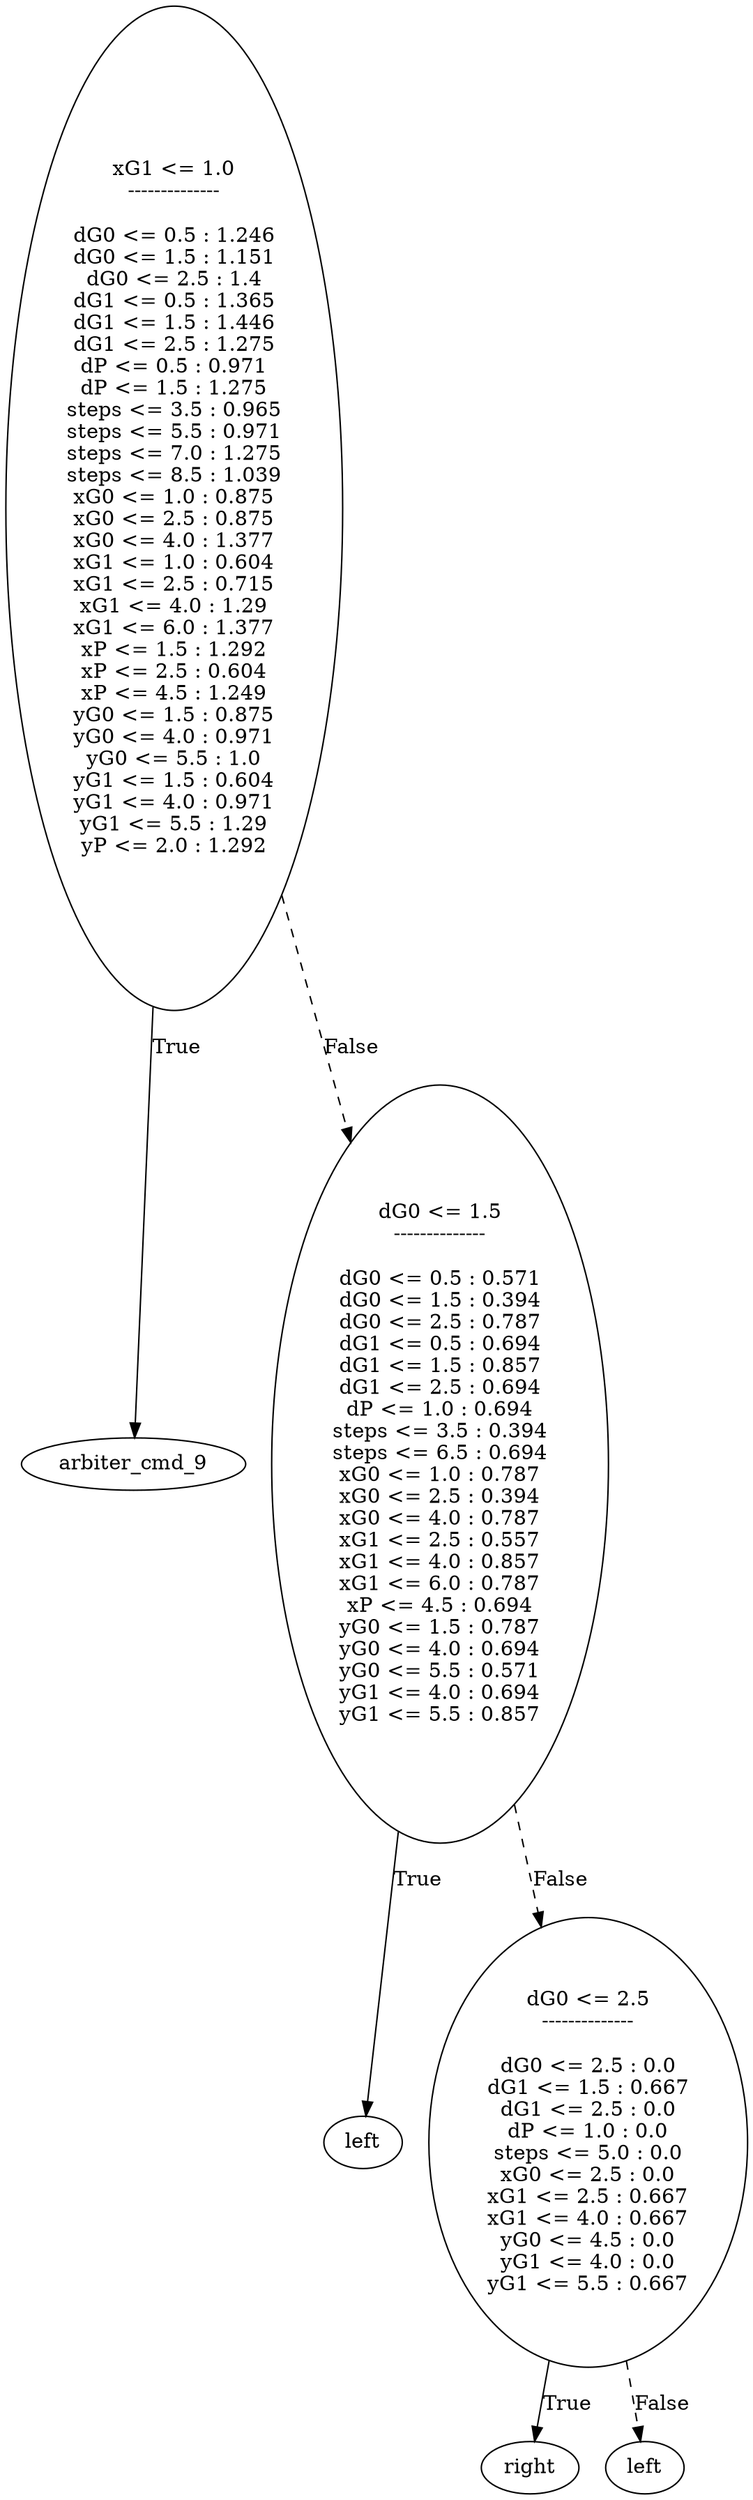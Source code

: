 digraph {
0 [label="xG1 <= 1.0
--------------

dG0 <= 0.5 : 1.246
dG0 <= 1.5 : 1.151
dG0 <= 2.5 : 1.4
dG1 <= 0.5 : 1.365
dG1 <= 1.5 : 1.446
dG1 <= 2.5 : 1.275
dP <= 0.5 : 0.971
dP <= 1.5 : 1.275
steps <= 3.5 : 0.965
steps <= 5.5 : 0.971
steps <= 7.0 : 1.275
steps <= 8.5 : 1.039
xG0 <= 1.0 : 0.875
xG0 <= 2.5 : 0.875
xG0 <= 4.0 : 1.377
xG1 <= 1.0 : 0.604
xG1 <= 2.5 : 0.715
xG1 <= 4.0 : 1.29
xG1 <= 6.0 : 1.377
xP <= 1.5 : 1.292
xP <= 2.5 : 0.604
xP <= 4.5 : 1.249
yG0 <= 1.5 : 0.875
yG0 <= 4.0 : 0.971
yG0 <= 5.5 : 1.0
yG1 <= 1.5 : 0.604
yG1 <= 4.0 : 0.971
yG1 <= 5.5 : 1.29
yP <= 2.0 : 1.292"];
1 [label="arbiter_cmd_9"];
0 -> 1 [label="True"];
2 [label="dG0 <= 1.5
--------------

dG0 <= 0.5 : 0.571
dG0 <= 1.5 : 0.394
dG0 <= 2.5 : 0.787
dG1 <= 0.5 : 0.694
dG1 <= 1.5 : 0.857
dG1 <= 2.5 : 0.694
dP <= 1.0 : 0.694
steps <= 3.5 : 0.394
steps <= 6.5 : 0.694
xG0 <= 1.0 : 0.787
xG0 <= 2.5 : 0.394
xG0 <= 4.0 : 0.787
xG1 <= 2.5 : 0.557
xG1 <= 4.0 : 0.857
xG1 <= 6.0 : 0.787
xP <= 4.5 : 0.694
yG0 <= 1.5 : 0.787
yG0 <= 4.0 : 0.694
yG0 <= 5.5 : 0.571
yG1 <= 4.0 : 0.694
yG1 <= 5.5 : 0.857"];
3 [label="left"];
2 -> 3 [label="True"];
4 [label="dG0 <= 2.5
--------------

dG0 <= 2.5 : 0.0
dG1 <= 1.5 : 0.667
dG1 <= 2.5 : 0.0
dP <= 1.0 : 0.0
steps <= 5.0 : 0.0
xG0 <= 2.5 : 0.0
xG1 <= 2.5 : 0.667
xG1 <= 4.0 : 0.667
yG0 <= 4.5 : 0.0
yG1 <= 4.0 : 0.0
yG1 <= 5.5 : 0.667"];
5 [label="right"];
4 -> 5 [label="True"];
6 [label="left"];
4 -> 6 [style="dashed", label="False"];
2 -> 4 [style="dashed", label="False"];
0 -> 2 [style="dashed", label="False"];

}